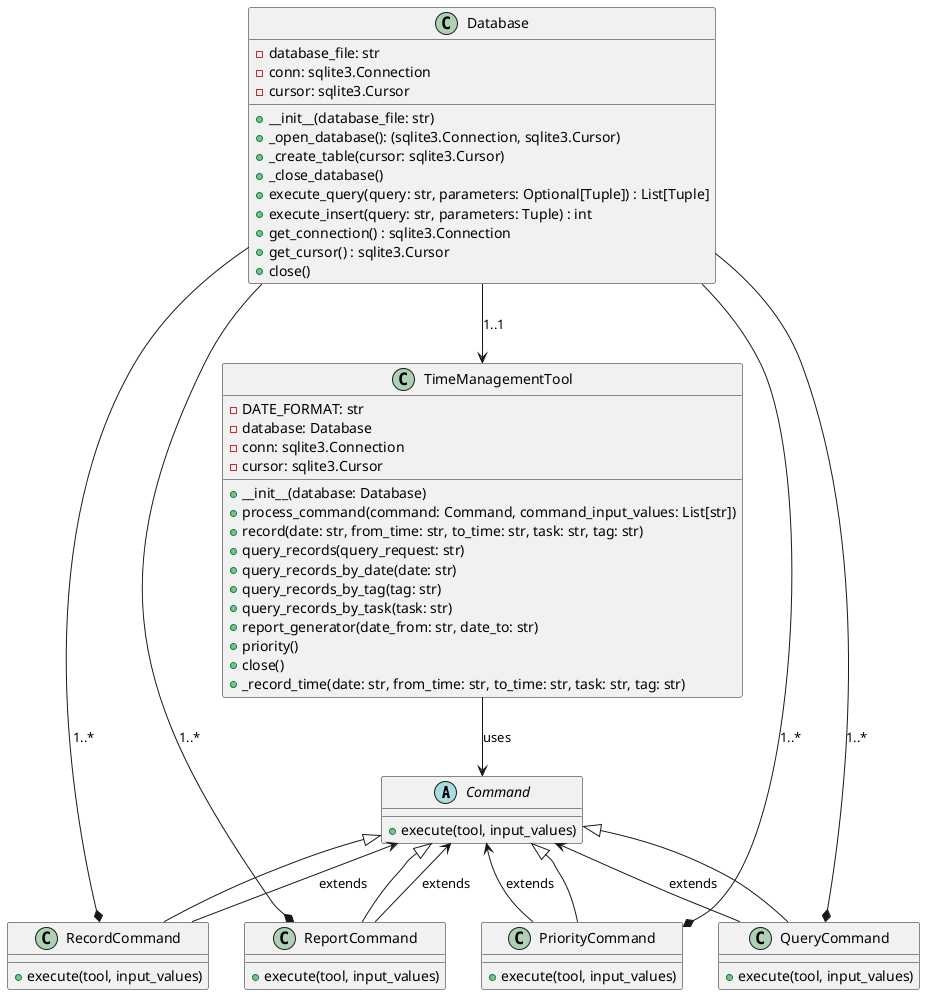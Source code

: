 @startuml

abstract class Command {
    +execute(tool, input_values)
}

class RecordCommand {
    +execute(tool, input_values)
}

class QueryCommand {
    +execute(tool, input_values)
}

class ReportCommand {
    +execute(tool, input_values)
}

class PriorityCommand {
    +execute(tool, input_values)
}

class Database {
    -database_file: str
    -conn: sqlite3.Connection
    -cursor: sqlite3.Cursor

    +__init__(database_file: str)
    +_open_database(): (sqlite3.Connection, sqlite3.Cursor)
    +_create_table(cursor: sqlite3.Cursor)
    +_close_database()
    +execute_query(query: str, parameters: Optional[Tuple]) : List[Tuple]
    +execute_insert(query: str, parameters: Tuple) : int
    +get_connection() : sqlite3.Connection
    +get_cursor() : sqlite3.Cursor
    +close()
}

class TimeManagementTool {
    -DATE_FORMAT: str
    -database: Database
    -conn: sqlite3.Connection
    -cursor: sqlite3.Cursor

    +__init__(database: Database)
    +process_command(command: Command, command_input_values: List[str])
    +record(date: str, from_time: str, to_time: str, task: str, tag: str)
    +query_records(query_request: str)
    +query_records_by_date(date: str)
    +query_records_by_tag(tag: str)
    +query_records_by_task(task: str)
    +report_generator(date_from: str, date_to: str)
    +priority()
    +close()
    +_record_time(date: str, from_time: str, to_time: str, task: str, tag: str)
}

Database --> TimeManagementTool: 1..1
TimeManagementTool --> Command: uses
RecordCommand --> Command: extends
QueryCommand --> Command: extends
ReportCommand --> Command: extends
PriorityCommand --> Command: extends

Database --* RecordCommand: 1..*
Database --* QueryCommand: 1..*
Database --* ReportCommand: 1..*
Database --* PriorityCommand: 1..*

Command <|-- RecordCommand
Command <|-- QueryCommand
Command <|-- ReportCommand
Command <|-- PriorityCommand

@enduml
